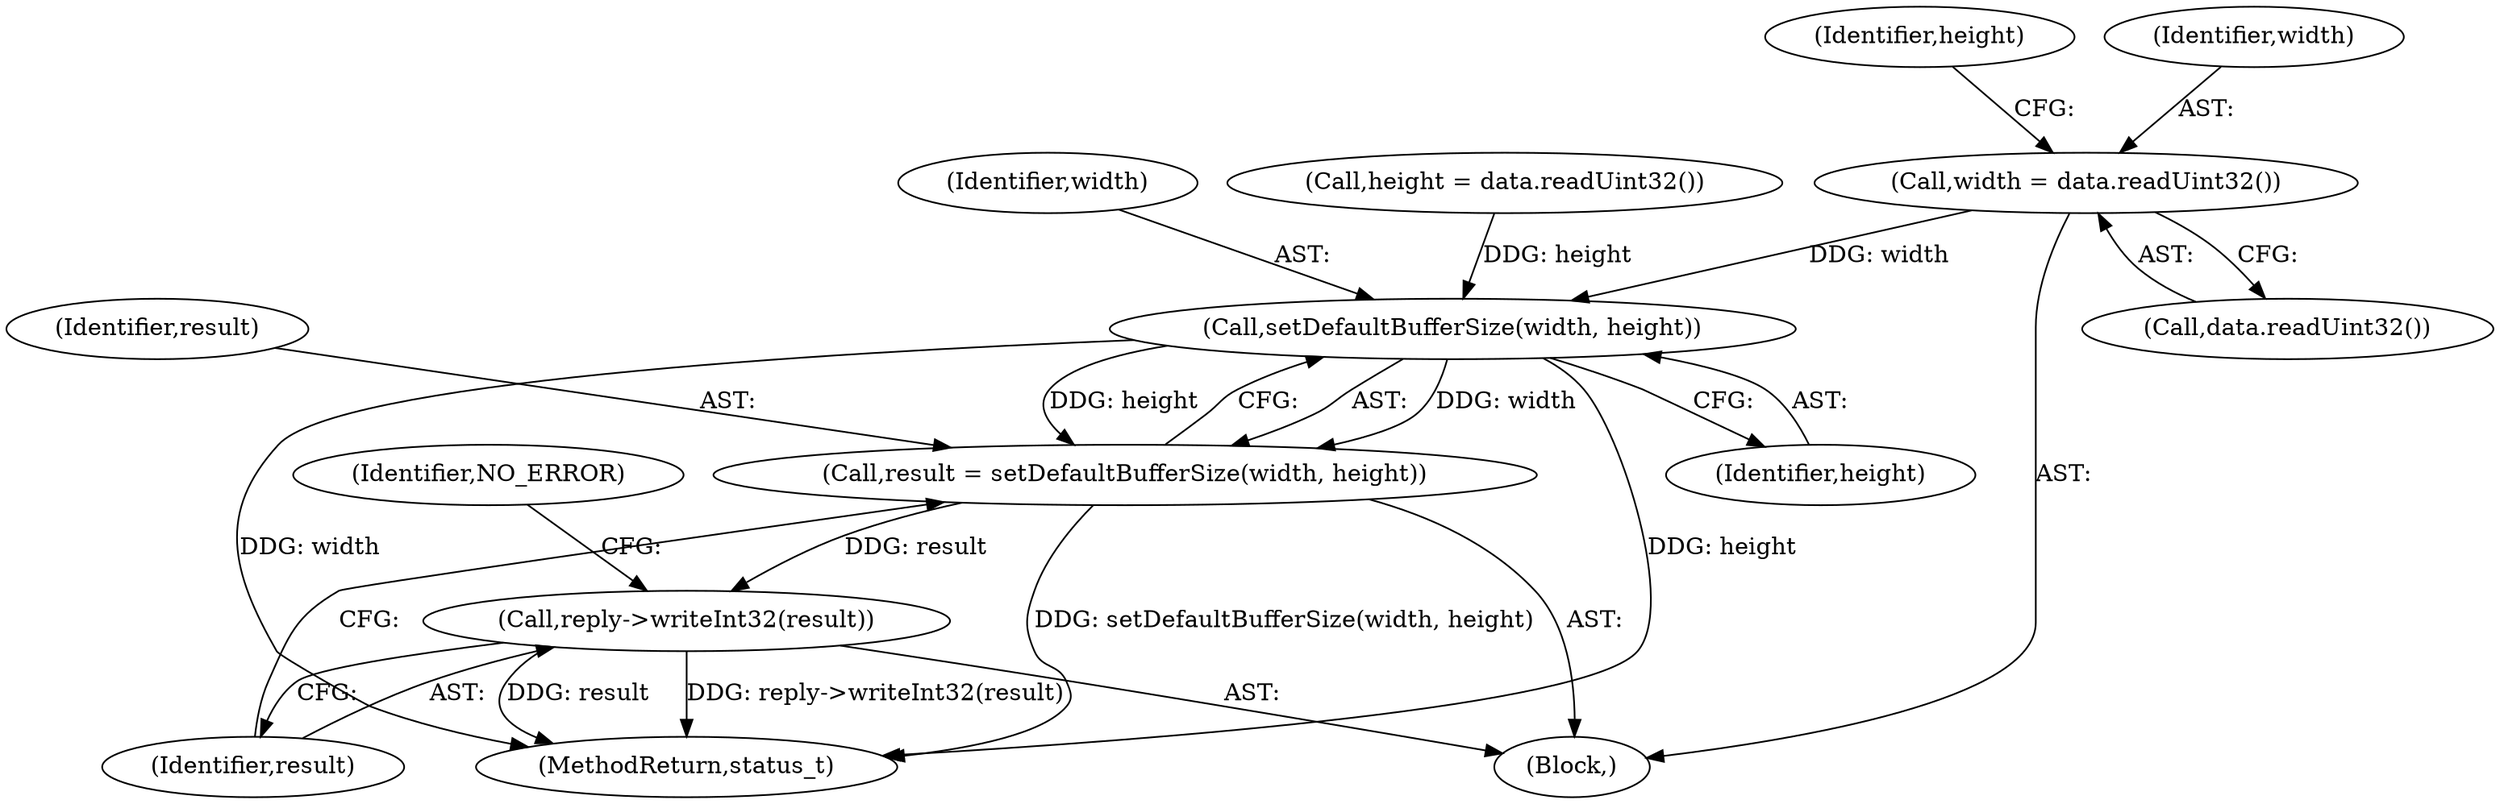 digraph "0_Android_a30d7d90c4f718e46fb41a99b3d52800e1011b73@API" {
"1000310" [label="(Call,width = data.readUint32())"];
"1000320" [label="(Call,setDefaultBufferSize(width, height))"];
"1000318" [label="(Call,result = setDefaultBufferSize(width, height))"];
"1000323" [label="(Call,reply->writeInt32(result))"];
"1000324" [label="(Identifier,result)"];
"1000315" [label="(Identifier,height)"];
"1000323" [label="(Call,reply->writeInt32(result))"];
"1000321" [label="(Identifier,width)"];
"1000311" [label="(Identifier,width)"];
"1000515" [label="(MethodReturn,status_t)"];
"1000319" [label="(Identifier,result)"];
"1000310" [label="(Call,width = data.readUint32())"];
"1000314" [label="(Call,height = data.readUint32())"];
"1000320" [label="(Call,setDefaultBufferSize(width, height))"];
"1000322" [label="(Identifier,height)"];
"1000326" [label="(Identifier,NO_ERROR)"];
"1000318" [label="(Call,result = setDefaultBufferSize(width, height))"];
"1000312" [label="(Call,data.readUint32())"];
"1000304" [label="(Block,)"];
"1000310" -> "1000304"  [label="AST: "];
"1000310" -> "1000312"  [label="CFG: "];
"1000311" -> "1000310"  [label="AST: "];
"1000312" -> "1000310"  [label="AST: "];
"1000315" -> "1000310"  [label="CFG: "];
"1000310" -> "1000320"  [label="DDG: width"];
"1000320" -> "1000318"  [label="AST: "];
"1000320" -> "1000322"  [label="CFG: "];
"1000321" -> "1000320"  [label="AST: "];
"1000322" -> "1000320"  [label="AST: "];
"1000318" -> "1000320"  [label="CFG: "];
"1000320" -> "1000515"  [label="DDG: height"];
"1000320" -> "1000515"  [label="DDG: width"];
"1000320" -> "1000318"  [label="DDG: width"];
"1000320" -> "1000318"  [label="DDG: height"];
"1000314" -> "1000320"  [label="DDG: height"];
"1000318" -> "1000304"  [label="AST: "];
"1000319" -> "1000318"  [label="AST: "];
"1000324" -> "1000318"  [label="CFG: "];
"1000318" -> "1000515"  [label="DDG: setDefaultBufferSize(width, height)"];
"1000318" -> "1000323"  [label="DDG: result"];
"1000323" -> "1000304"  [label="AST: "];
"1000323" -> "1000324"  [label="CFG: "];
"1000324" -> "1000323"  [label="AST: "];
"1000326" -> "1000323"  [label="CFG: "];
"1000323" -> "1000515"  [label="DDG: result"];
"1000323" -> "1000515"  [label="DDG: reply->writeInt32(result)"];
}
